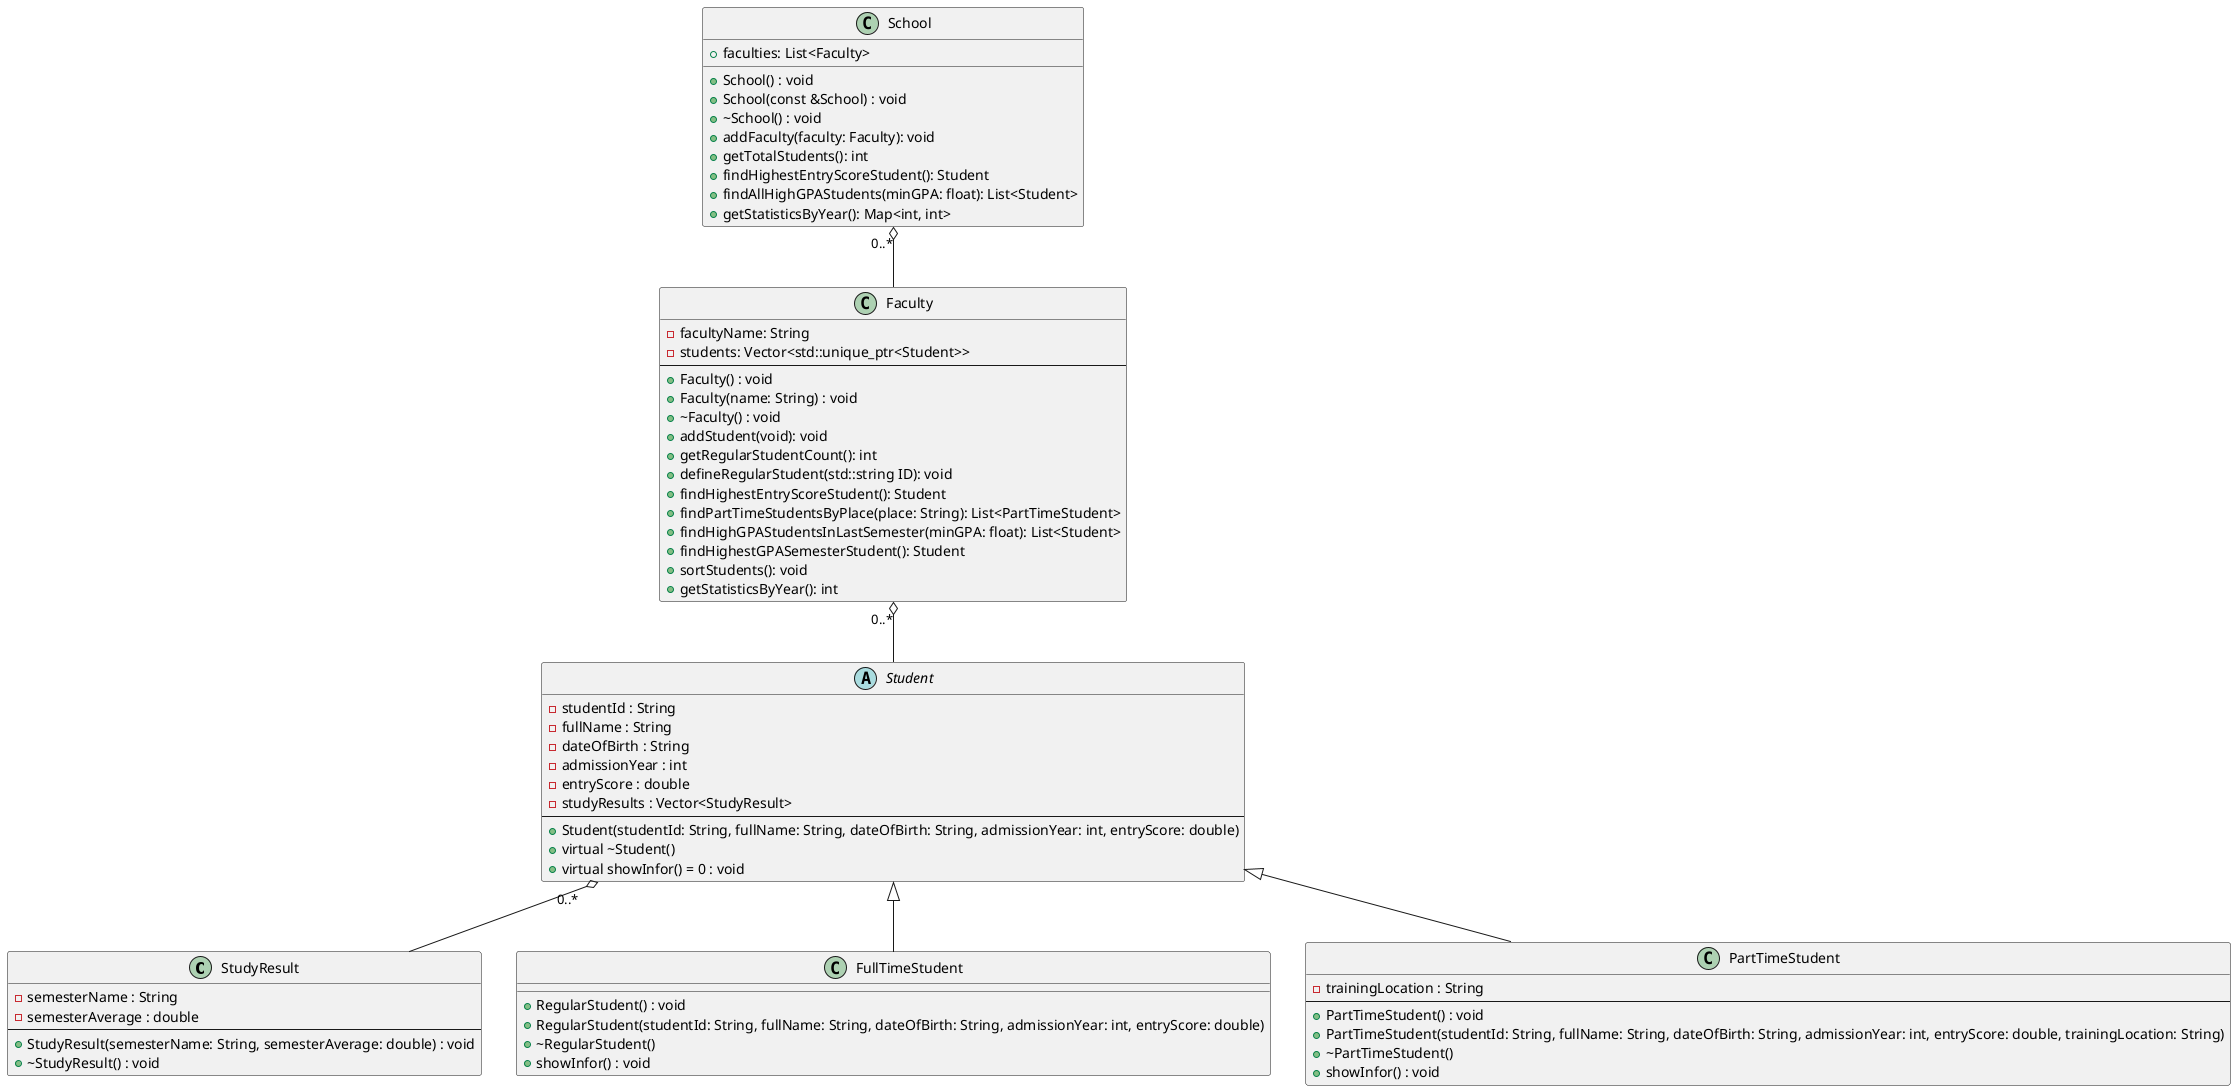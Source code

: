 @startuml bai15
class StudyResult {
    - semesterName : String
    - semesterAverage : double
    --
    + StudyResult(semesterName: String, semesterAverage: double) : void
    + ~StudyResult() : void
}

abstract class Student {
    - studentId : String
    - fullName : String
    - dateOfBirth : String
    - admissionYear : int
    - entryScore : double
    - studyResults : Vector<StudyResult>
    --
    + Student(studentId: String, fullName: String, dateOfBirth: String, admissionYear: int, entryScore: double) 
    + virtual ~Student() 
    + virtual showInfor() = 0 : void
}

class FullTimeStudent {
    + RegularStudent() : void
    + RegularStudent(studentId: String, fullName: String, dateOfBirth: String, admissionYear: int, entryScore: double) 
    + ~RegularStudent() 
    + showInfor() : void
}

class PartTimeStudent {
    - trainingLocation : String
    --
    + PartTimeStudent() : void
    + PartTimeStudent(studentId: String, fullName: String, dateOfBirth: String, admissionYear: int, entryScore: double, trainingLocation: String)
    + ~PartTimeStudent() 
    + showInfor() : void
}

class Faculty {
    - facultyName: String
    - students: Vector<std::unique_ptr<Student>>
    --
    + Faculty() : void
    + Faculty(name: String) : void
    + ~Faculty() : void
    + addStudent(void): void
    + getRegularStudentCount(): int
    + defineRegularStudent(std::string ID): void
    + findHighestEntryScoreStudent(): Student
    + findPartTimeStudentsByPlace(place: String): List<PartTimeStudent>
    + findHighGPAStudentsInLastSemester(minGPA: float): List<Student>
    + findHighestGPASemesterStudent(): Student
    + sortStudents(): void
    + getStatisticsByYear(): int
}

class School {
    + faculties: List<Faculty>
    + School() : void
    + School(const &School) : void
    + ~School() : void
    + addFaculty(faculty: Faculty): void
    + getTotalStudents(): int
    + findHighestEntryScoreStudent(): Student
    + findAllHighGPAStudents(minGPA: float): List<Student>
    + getStatisticsByYear(): Map<int, int>
}

' Relationships
Student <|-- FullTimeStudent
Student <|-- PartTimeStudent
Student "0..*" o-- StudyResult
Faculty "0..*" o-- Student
School "0..*" o-- Faculty

@enduml
